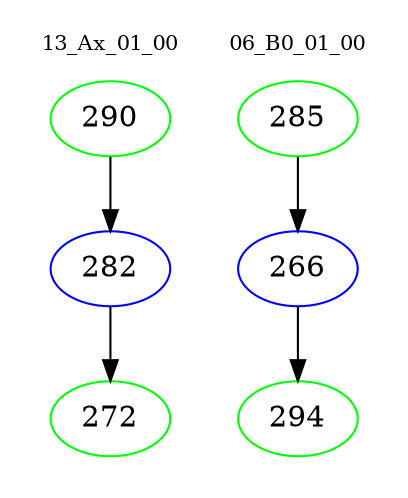 digraph{
subgraph cluster_0 {
color = white
label = "13_Ax_01_00";
fontsize=10;
T0_290 [label="290", color="green"]
T0_290 -> T0_282 [color="black"]
T0_282 [label="282", color="blue"]
T0_282 -> T0_272 [color="black"]
T0_272 [label="272", color="green"]
}
subgraph cluster_1 {
color = white
label = "06_B0_01_00";
fontsize=10;
T1_285 [label="285", color="green"]
T1_285 -> T1_266 [color="black"]
T1_266 [label="266", color="blue"]
T1_266 -> T1_294 [color="black"]
T1_294 [label="294", color="green"]
}
}
